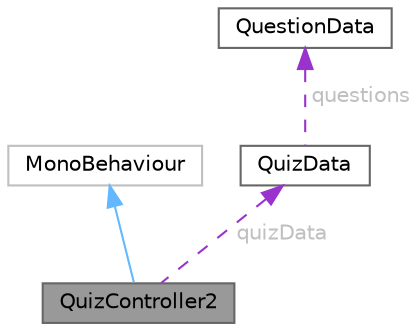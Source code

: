 digraph "QuizController2"
{
 // LATEX_PDF_SIZE
  bgcolor="transparent";
  edge [fontname=Helvetica,fontsize=10,labelfontname=Helvetica,labelfontsize=10];
  node [fontname=Helvetica,fontsize=10,shape=box,height=0.2,width=0.4];
  Node1 [id="Node000001",label="QuizController2",height=0.2,width=0.4,color="gray40", fillcolor="grey60", style="filled", fontcolor="black",tooltip="Controls the quiz flow, including displaying questions, processing answers, and managing game state."];
  Node2 -> Node1 [id="edge1_Node000001_Node000002",dir="back",color="steelblue1",style="solid",tooltip=" "];
  Node2 [id="Node000002",label="MonoBehaviour",height=0.2,width=0.4,color="grey75", fillcolor="white", style="filled",tooltip=" "];
  Node3 -> Node1 [id="edge2_Node000001_Node000003",dir="back",color="darkorchid3",style="dashed",tooltip=" ",label=" quizData",fontcolor="grey" ];
  Node3 [id="Node000003",label="QuizData",height=0.2,width=0.4,color="gray40", fillcolor="white", style="filled",URL="$class_quiz_data.html",tooltip="Container for an array of questions."];
  Node4 -> Node3 [id="edge3_Node000003_Node000004",dir="back",color="darkorchid3",style="dashed",tooltip=" ",label=" questions",fontcolor="grey" ];
  Node4 [id="Node000004",label="QuestionData",height=0.2,width=0.4,color="gray40", fillcolor="white", style="filled",URL="$class_question_data.html",tooltip="Represents a single question in the quiz, including its text, possible answers, correct answers,..."];
}
